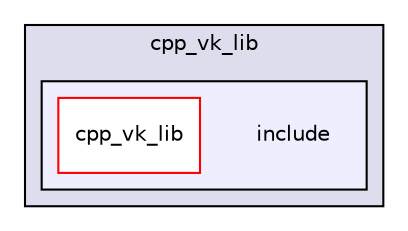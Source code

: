 digraph "include" {
  compound=true
  node [ fontsize="10", fontname="Helvetica"];
  edge [ labelfontsize="10", labelfontname="Helvetica"];
  subgraph clusterdir_4470ddd6e717f230cc39b1c2bb983dff {
    graph [ bgcolor="#ddddee", pencolor="black", label="cpp_vk_lib" fontname="Helvetica", fontsize="10", URL="dir_4470ddd6e717f230cc39b1c2bb983dff.html"]
  subgraph clusterdir_9986c02ba0b5b8de78617cb7a0436aeb {
    graph [ bgcolor="#eeeeff", pencolor="black", label="" URL="dir_9986c02ba0b5b8de78617cb7a0436aeb.html"];
    dir_9986c02ba0b5b8de78617cb7a0436aeb [shape=plaintext label="include"];
  dir_65a3cc440443506bc95e40cce0db2f2d [shape=box label="cpp_vk_lib" fillcolor="white" style="filled" color="red" URL="dir_65a3cc440443506bc95e40cce0db2f2d.html"];
  }
  }
}
